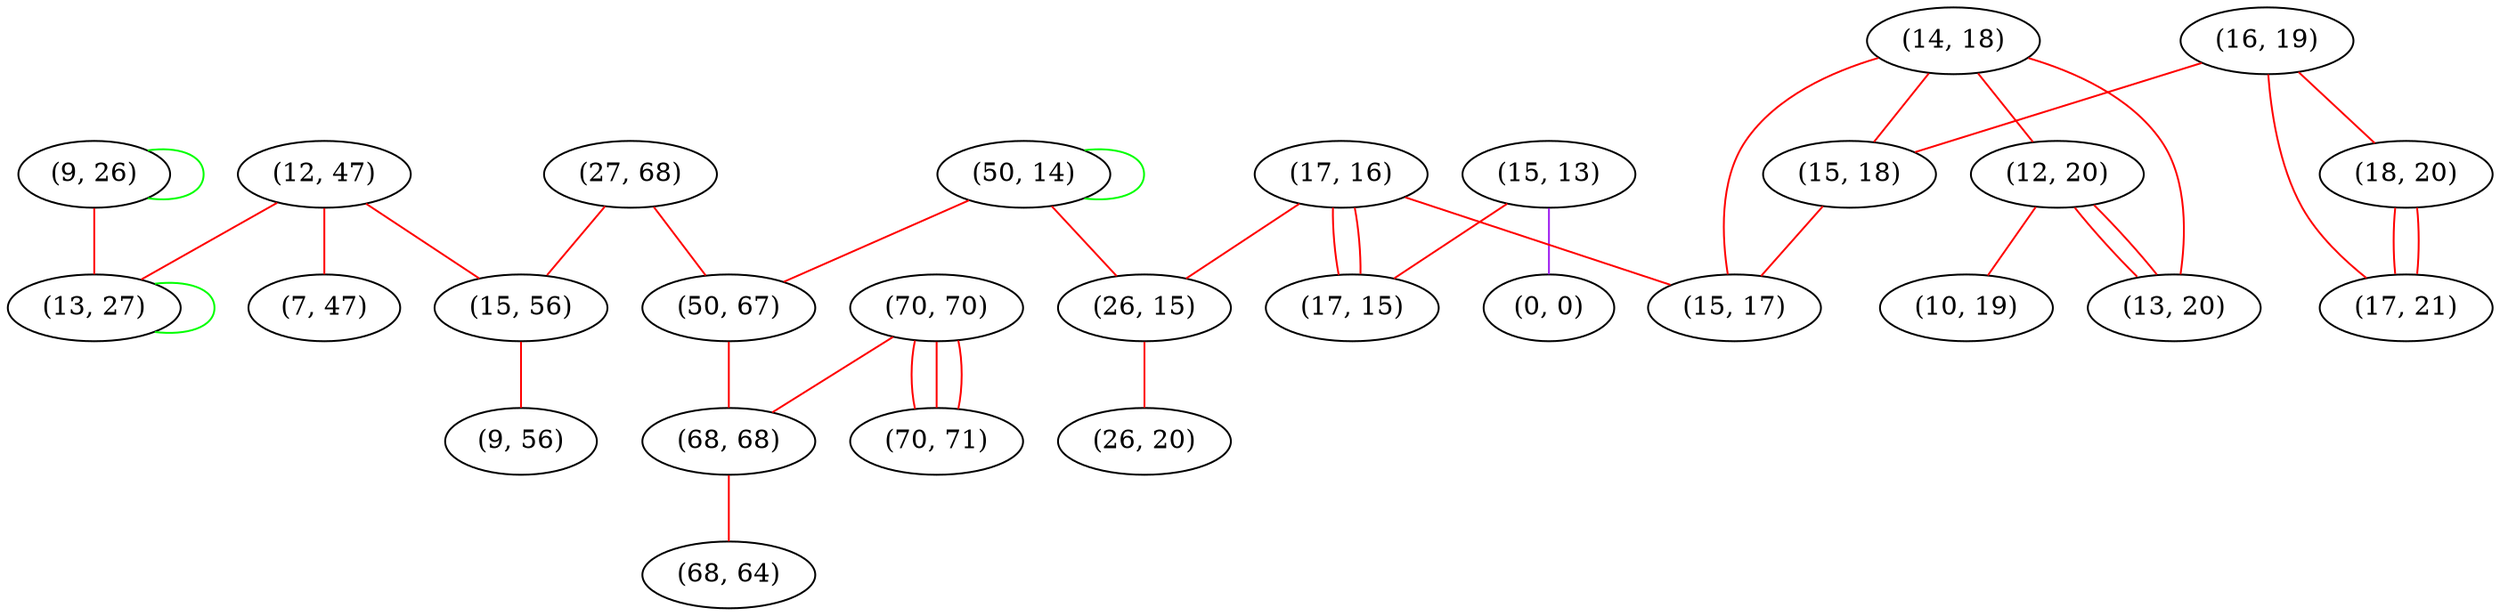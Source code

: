 graph "" {
"(9, 26)";
"(12, 47)";
"(14, 18)";
"(7, 47)";
"(70, 70)";
"(50, 14)";
"(15, 13)";
"(27, 68)";
"(50, 67)";
"(17, 16)";
"(16, 19)";
"(17, 15)";
"(26, 15)";
"(12, 20)";
"(70, 71)";
"(26, 20)";
"(68, 68)";
"(15, 18)";
"(13, 20)";
"(68, 64)";
"(18, 20)";
"(0, 0)";
"(15, 56)";
"(10, 19)";
"(9, 56)";
"(15, 17)";
"(13, 27)";
"(17, 21)";
"(9, 26)" -- "(9, 26)"  [color=green, key=0, weight=2];
"(9, 26)" -- "(13, 27)"  [color=red, key=0, weight=1];
"(12, 47)" -- "(15, 56)"  [color=red, key=0, weight=1];
"(12, 47)" -- "(7, 47)"  [color=red, key=0, weight=1];
"(12, 47)" -- "(13, 27)"  [color=red, key=0, weight=1];
"(14, 18)" -- "(13, 20)"  [color=red, key=0, weight=1];
"(14, 18)" -- "(12, 20)"  [color=red, key=0, weight=1];
"(14, 18)" -- "(15, 18)"  [color=red, key=0, weight=1];
"(14, 18)" -- "(15, 17)"  [color=red, key=0, weight=1];
"(70, 70)" -- "(68, 68)"  [color=red, key=0, weight=1];
"(70, 70)" -- "(70, 71)"  [color=red, key=0, weight=1];
"(70, 70)" -- "(70, 71)"  [color=red, key=1, weight=1];
"(70, 70)" -- "(70, 71)"  [color=red, key=2, weight=1];
"(50, 14)" -- "(26, 15)"  [color=red, key=0, weight=1];
"(50, 14)" -- "(50, 14)"  [color=green, key=0, weight=2];
"(50, 14)" -- "(50, 67)"  [color=red, key=0, weight=1];
"(15, 13)" -- "(0, 0)"  [color=purple, key=0, weight=4];
"(15, 13)" -- "(17, 15)"  [color=red, key=0, weight=1];
"(27, 68)" -- "(50, 67)"  [color=red, key=0, weight=1];
"(27, 68)" -- "(15, 56)"  [color=red, key=0, weight=1];
"(50, 67)" -- "(68, 68)"  [color=red, key=0, weight=1];
"(17, 16)" -- "(26, 15)"  [color=red, key=0, weight=1];
"(17, 16)" -- "(17, 15)"  [color=red, key=0, weight=1];
"(17, 16)" -- "(17, 15)"  [color=red, key=1, weight=1];
"(17, 16)" -- "(15, 17)"  [color=red, key=0, weight=1];
"(16, 19)" -- "(17, 21)"  [color=red, key=0, weight=1];
"(16, 19)" -- "(18, 20)"  [color=red, key=0, weight=1];
"(16, 19)" -- "(15, 18)"  [color=red, key=0, weight=1];
"(26, 15)" -- "(26, 20)"  [color=red, key=0, weight=1];
"(12, 20)" -- "(13, 20)"  [color=red, key=0, weight=1];
"(12, 20)" -- "(13, 20)"  [color=red, key=1, weight=1];
"(12, 20)" -- "(10, 19)"  [color=red, key=0, weight=1];
"(68, 68)" -- "(68, 64)"  [color=red, key=0, weight=1];
"(15, 18)" -- "(15, 17)"  [color=red, key=0, weight=1];
"(18, 20)" -- "(17, 21)"  [color=red, key=0, weight=1];
"(18, 20)" -- "(17, 21)"  [color=red, key=1, weight=1];
"(15, 56)" -- "(9, 56)"  [color=red, key=0, weight=1];
"(13, 27)" -- "(13, 27)"  [color=green, key=0, weight=2];
}
